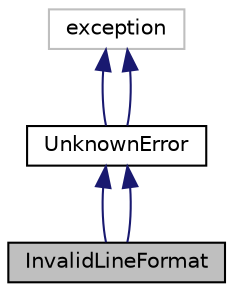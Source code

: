 digraph "InvalidLineFormat"
{
 // LATEX_PDF_SIZE
  edge [fontname="Helvetica",fontsize="10",labelfontname="Helvetica",labelfontsize="10"];
  node [fontname="Helvetica",fontsize="10",shape=record];
  Node1 [label="InvalidLineFormat",height=0.2,width=0.4,color="black", fillcolor="grey75", style="filled", fontcolor="black",tooltip="Ошибка некорректного формата строки."];
  Node2 -> Node1 [dir="back",color="midnightblue",fontsize="10",style="solid",fontname="Helvetica"];
  Node2 [label="UnknownError",height=0.2,width=0.4,color="black", fillcolor="white", style="filled",URL="$classUnknownError.html",tooltip="Базовый класс для всех ошибок."];
  Node3 -> Node2 [dir="back",color="midnightblue",fontsize="10",style="solid",fontname="Helvetica"];
  Node3 [label="exception",height=0.2,width=0.4,color="grey75", fillcolor="white", style="filled",tooltip=" "];
  Node3 -> Node2 [dir="back",color="midnightblue",fontsize="10",style="solid",fontname="Helvetica"];
  Node2 -> Node1 [dir="back",color="midnightblue",fontsize="10",style="solid",fontname="Helvetica"];
}
